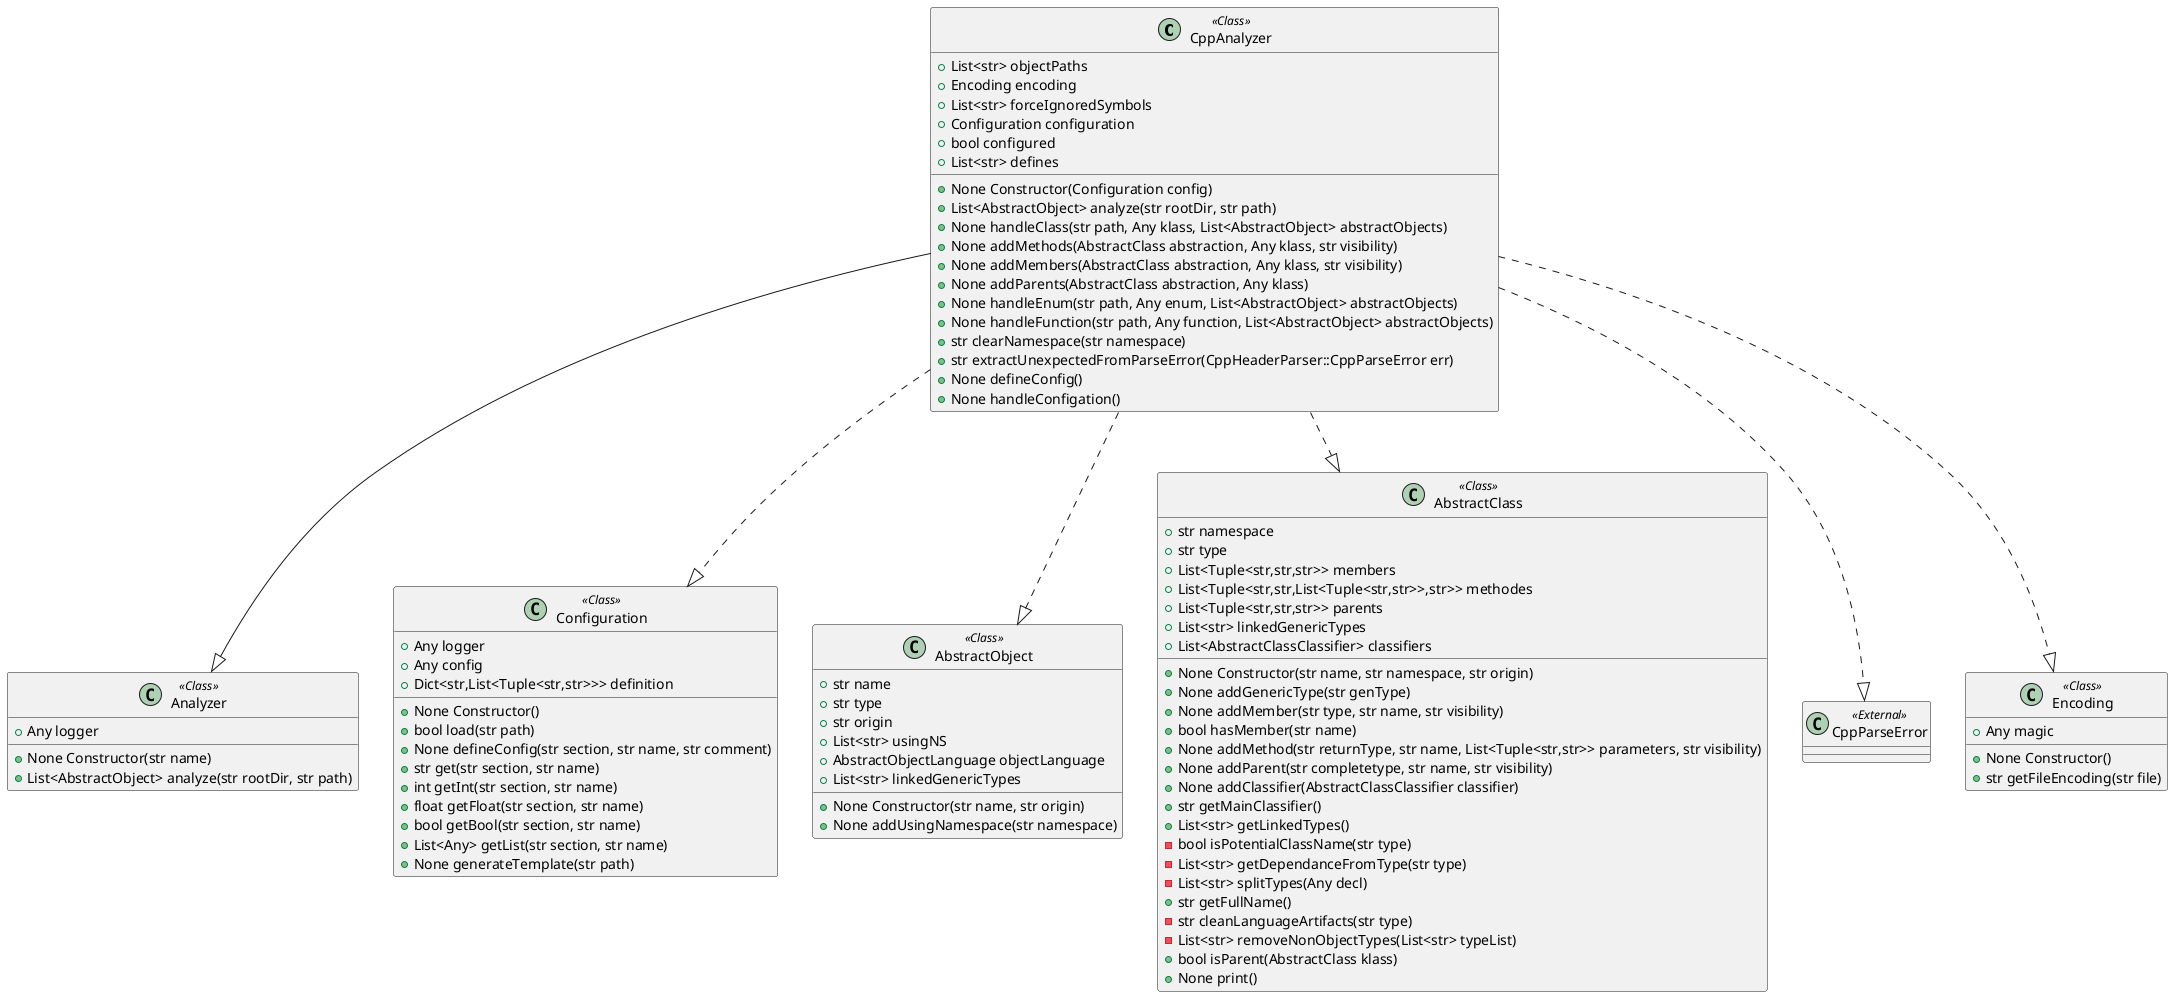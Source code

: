 @startuml
class CppAnalyzer <<Class>>
{
+ List<str> objectPaths
+ Encoding encoding
+ List<str> forceIgnoredSymbols
+ Configuration configuration
+ bool configured
+ List<str> defines
+None Constructor(Configuration config)
+List<AbstractObject> analyze(str rootDir, str path)
+None handleClass(str path, Any klass, List<AbstractObject> abstractObjects)
+None addMethods(AbstractClass abstraction, Any klass, str visibility)
+None addMembers(AbstractClass abstraction, Any klass, str visibility)
+None addParents(AbstractClass abstraction, Any klass)
+None handleEnum(str path, Any enum, List<AbstractObject> abstractObjects)
+None handleFunction(str path, Any function, List<AbstractObject> abstractObjects)
+str clearNamespace(str namespace)
+str extractUnexpectedFromParseError(CppHeaderParser::CppParseError err)
+None defineConfig()
+None handleConfigation()
}
class Analyzer <<Class>>
{
+ Any logger
+None Constructor(str name)
+List<AbstractObject> analyze(str rootDir, str path)
}
class Configuration <<Class>>
{
+ Any logger
+ Any config
+ Dict<str,List<Tuple<str,str>>> definition
+None Constructor()
+bool load(str path)
+None defineConfig(str section, str name, str comment)
+str get(str section, str name)
+int getInt(str section, str name)
+float getFloat(str section, str name)
+bool getBool(str section, str name)
+List<Any> getList(str section, str name)
+None generateTemplate(str path)
}
class AbstractObject <<Class>>
{
+ str name
+ str type
+ str origin
+ List<str> usingNS
+ AbstractObjectLanguage objectLanguage
+ List<str> linkedGenericTypes
+None Constructor(str name, str origin)
+None addUsingNamespace(str namespace)
}
class AbstractClass <<Class>>
{
+ str namespace
+ str type
+ List<Tuple<str,str,str>> members
+ List<Tuple<str,str,List<Tuple<str,str>>,str>> methodes
+ List<Tuple<str,str,str>> parents
+ List<str> linkedGenericTypes
+ List<AbstractClassClassifier> classifiers
+None Constructor(str name, str namespace, str origin)
+None addGenericType(str genType)
+None addMember(str type, str name, str visibility)
+bool hasMember(str name)
+None addMethod(str returnType, str name, List<Tuple<str,str>> parameters, str visibility)
+None addParent(str completetype, str name, str visibility)
+None addClassifier(AbstractClassClassifier classifier)
+str getMainClassifier()
+List<str> getLinkedTypes()
-bool isPotentialClassName(str type)
-List<str> getDependanceFromType(str type)
-List<str> splitTypes(Any decl)
+str getFullName()
-str cleanLanguageArtifacts(str type)
-List<str> removeNonObjectTypes(List<str> typeList)
+bool isParent(AbstractClass klass)
+None print()
}
class CppParseError <<External>>
class Encoding <<Class>>
{
+ Any magic
+None Constructor()
+str getFileEncoding(str file)
}
CppAnalyzer --|> Analyzer
CppAnalyzer ..|> Configuration
CppAnalyzer ..|> AbstractObject
CppAnalyzer ..|> AbstractClass
CppAnalyzer ..|> CppParseError
CppAnalyzer ..|> Encoding
@enduml
